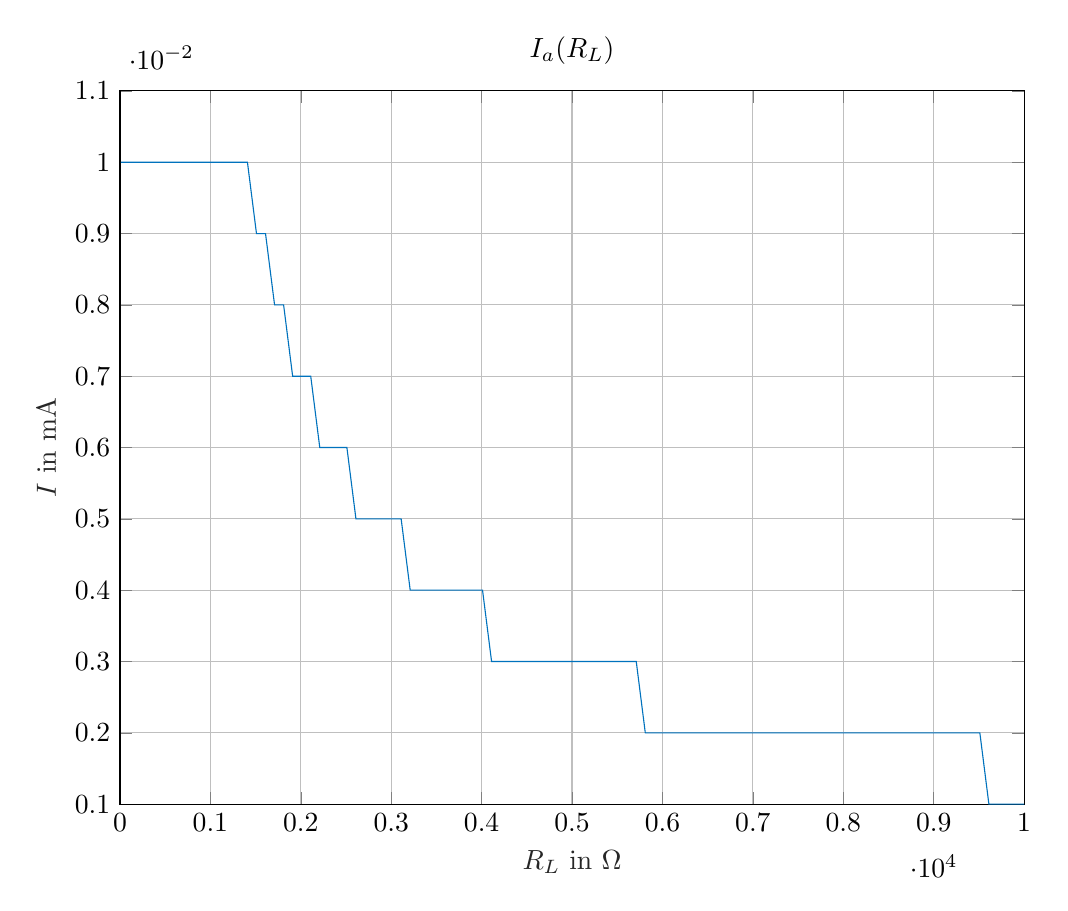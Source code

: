 % This file was created by matlab2tikz.
%
\definecolor{mycolor1}{rgb}{0.0,0.447,0.741}%
%
\begin{tikzpicture}

\begin{axis}[%
width=4.521in,
height=3.566in,
at={(0.758in,0.481in)},
scale only axis,
xmin=0,
xmax=10000,
xlabel style={font=\color{white!15!black}},
xlabel={$R_L \text{ in } \Omega$},
ymin=0.001,
ymax=0.011,
ylabel style={font=\color{white!15!black}},
ylabel={$I \text{ in mA}$},
axis background/.style={fill=white},
title style={font=\bfseries},
title={$I_a(R_L)$},
xmajorgrids,
ymajorgrids
]
\addplot [color=mycolor1, forget plot]
  table[row sep=crcr]{%
10	0.01\\
110	0.01\\
210	0.01\\
310	0.01\\
410	0.01\\
510	0.01\\
610	0.01\\
710	0.01\\
810	0.01\\
910	0.01\\
1010	0.01\\
1110	0.01\\
1210	0.01\\
1310	0.01\\
1410	0.01\\
1510	0.009\\
1610	0.009\\
1710	0.008\\
1810	0.008\\
1910	0.007\\
2010	0.007\\
2110	0.007\\
2210	0.006\\
2310	0.006\\
2410	0.006\\
2510	0.006\\
2610	0.005\\
2710	0.005\\
2810	0.005\\
2910	0.005\\
3010	0.005\\
3110	0.005\\
3210	0.004\\
3310	0.004\\
3410	0.004\\
3510	0.004\\
3610	0.004\\
3710	0.004\\
3810	0.004\\
3910	0.004\\
4010	0.004\\
4110	0.003\\
4210	0.003\\
4310	0.003\\
4410	0.003\\
4510	0.003\\
4610	0.003\\
4710	0.003\\
4810	0.003\\
4910	0.003\\
5010	0.003\\
5110	0.003\\
5210	0.003\\
5310	0.003\\
5410	0.003\\
5510	0.003\\
5610	0.003\\
5710	0.003\\
5810	0.002\\
5910	0.002\\
6010	0.002\\
6110	0.002\\
6210	0.002\\
6310	0.002\\
6410	0.002\\
6510	0.002\\
6610	0.002\\
6710	0.002\\
6810	0.002\\
6910	0.002\\
7010	0.002\\
7110	0.002\\
7210	0.002\\
7310	0.002\\
7410	0.002\\
7510	0.002\\
7610	0.002\\
7710	0.002\\
7810	0.002\\
7910	0.002\\
8010	0.002\\
8110	0.002\\
8210	0.002\\
8310	0.002\\
8410	0.002\\
8510	0.002\\
8610	0.002\\
8710	0.002\\
8810	0.002\\
8910	0.002\\
9010	0.002\\
9110	0.002\\
9210	0.002\\
9310	0.002\\
9410	0.002\\
9510	0.002\\
9610	0.001\\
9710	0.001\\
9810	0.001\\
9910	0.001\\
10000	0.001\\
};
\end{axis}
\end{tikzpicture}%